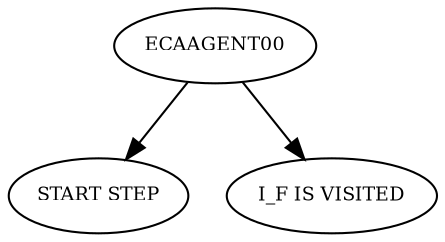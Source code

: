strict digraph  {
	graph [bgcolor=white,
		ordering=out,
		rotate=0
	];
	node [color=black,
		fontsize=9
	];
	ECAAGENT00 -> "START STEP";
	ECAAGENT00 -> "I_F IS VISITED";
}
